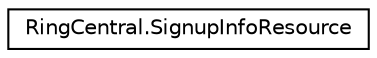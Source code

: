 digraph "Graphical Class Hierarchy"
{
 // LATEX_PDF_SIZE
  edge [fontname="Helvetica",fontsize="10",labelfontname="Helvetica",labelfontsize="10"];
  node [fontname="Helvetica",fontsize="10",shape=record];
  rankdir="LR";
  Node0 [label="RingCentral.SignupInfoResource",height=0.2,width=0.4,color="black", fillcolor="white", style="filled",URL="$classRingCentral_1_1SignupInfoResource.html",tooltip="Account sign up data"];
}
